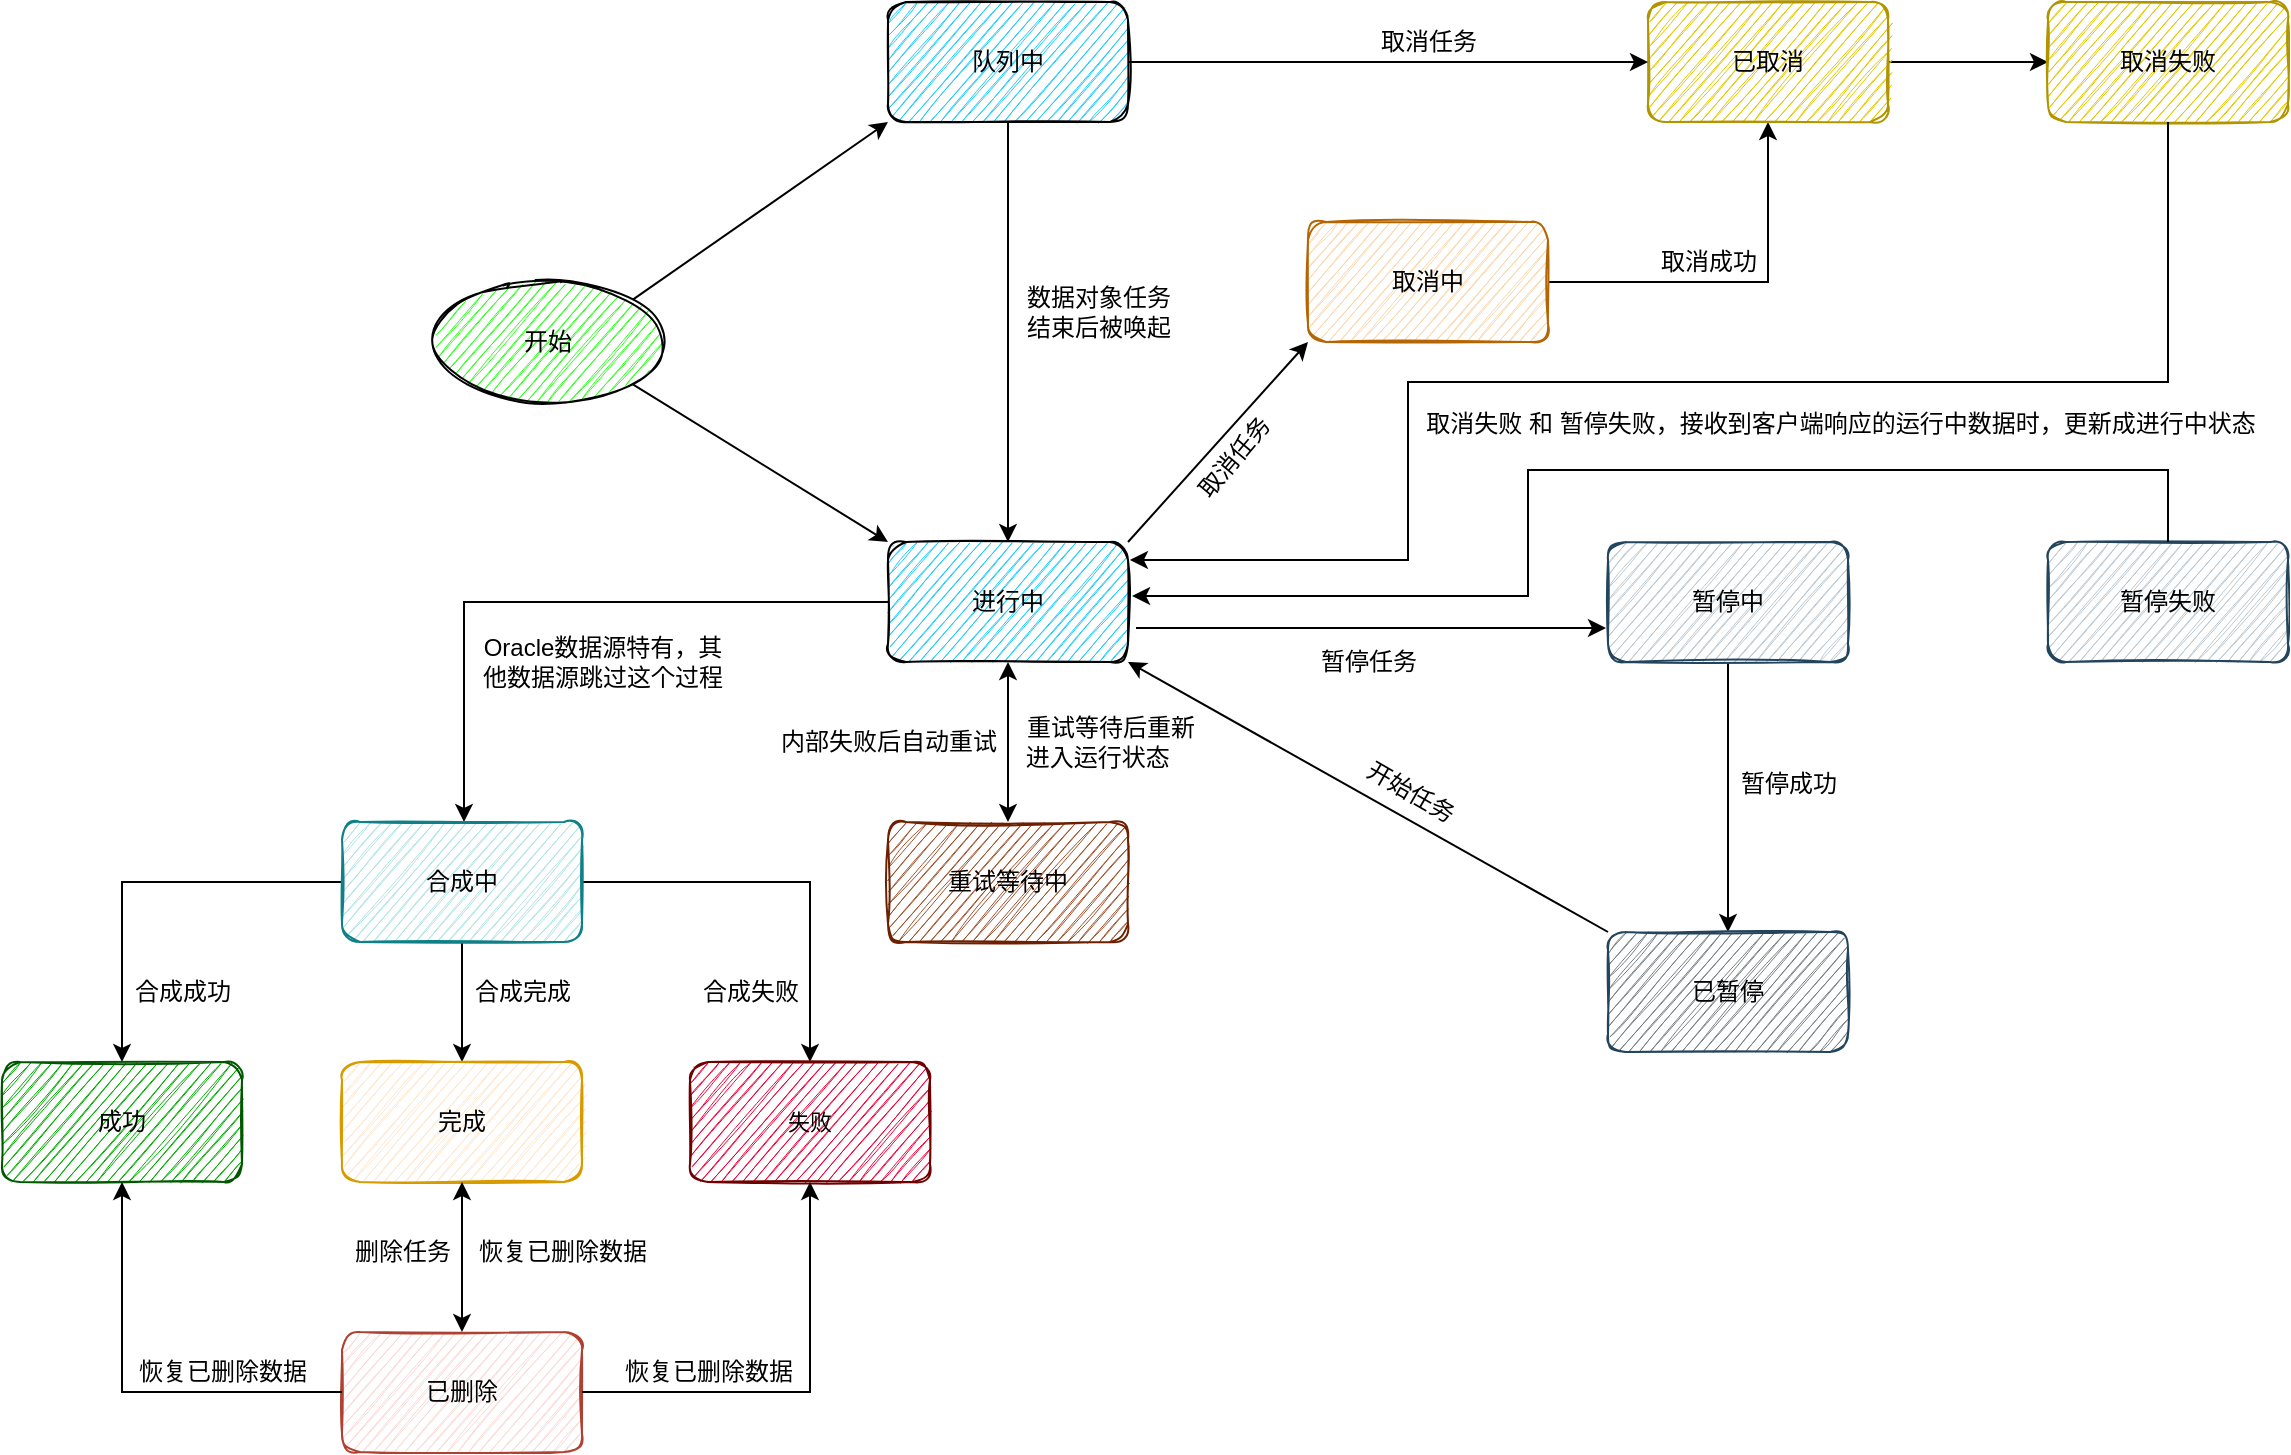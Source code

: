 <mxfile version="16.4.5" type="github">
  <diagram id="qINzFhqbTE6yxvJxC4iN" name="Page-1">
    <mxGraphModel dx="2249" dy="762" grid="1" gridSize="10" guides="1" tooltips="1" connect="1" arrows="1" fold="1" page="1" pageScale="1" pageWidth="827" pageHeight="1169" math="0" shadow="0">
      <root>
        <mxCell id="0" />
        <mxCell id="1" parent="0" />
        <mxCell id="IOZMn-XIOWkaTDg5bGpa-5" value="队列中" style="rounded=1;whiteSpace=wrap;html=1;sketch=1;fillColor=#1FCBFF;" parent="1" vertex="1">
          <mxGeometry x="180" y="90" width="120" height="60" as="geometry" />
        </mxCell>
        <mxCell id="IOZMn-XIOWkaTDg5bGpa-32" value="" style="edgeStyle=orthogonalEdgeStyle;rounded=0;orthogonalLoop=1;jettySize=auto;html=1;exitX=0;exitY=0.5;exitDx=0;exitDy=0;" parent="1" source="IOZMn-XIOWkaTDg5bGpa-6" target="IOZMn-XIOWkaTDg5bGpa-31" edge="1">
          <mxGeometry relative="1" as="geometry">
            <mxPoint x="33" y="410" as="sourcePoint" />
            <Array as="points">
              <mxPoint x="-32" y="390" />
            </Array>
          </mxGeometry>
        </mxCell>
        <mxCell id="IOZMn-XIOWkaTDg5bGpa-6" value="进行中" style="rounded=1;whiteSpace=wrap;html=1;sketch=1;fillColor=#1FCBFF;" parent="1" vertex="1">
          <mxGeometry x="180" y="360" width="120" height="60" as="geometry" />
        </mxCell>
        <mxCell id="IOZMn-XIOWkaTDg5bGpa-16" value="开始" style="ellipse;whiteSpace=wrap;html=1;rounded=1;sketch=1;fillColor=#2EFF1F;" parent="1" vertex="1">
          <mxGeometry x="-50" y="230" width="120" height="60" as="geometry" />
        </mxCell>
        <mxCell id="IOZMn-XIOWkaTDg5bGpa-20" value="" style="endArrow=classic;html=1;rounded=0;entryX=0;entryY=1;entryDx=0;entryDy=0;exitX=1;exitY=0;exitDx=0;exitDy=0;" parent="1" source="IOZMn-XIOWkaTDg5bGpa-16" target="IOZMn-XIOWkaTDg5bGpa-5" edge="1">
          <mxGeometry width="50" height="50" relative="1" as="geometry">
            <mxPoint x="130" y="230" as="sourcePoint" />
            <mxPoint x="180" y="180" as="targetPoint" />
          </mxGeometry>
        </mxCell>
        <mxCell id="IOZMn-XIOWkaTDg5bGpa-21" value="" style="endArrow=classic;html=1;rounded=0;exitX=1;exitY=1;exitDx=0;exitDy=0;entryX=0;entryY=0;entryDx=0;entryDy=0;" parent="1" source="IOZMn-XIOWkaTDg5bGpa-16" target="IOZMn-XIOWkaTDg5bGpa-6" edge="1">
          <mxGeometry width="50" height="50" relative="1" as="geometry">
            <mxPoint x="130" y="340" as="sourcePoint" />
            <mxPoint x="180" y="290" as="targetPoint" />
          </mxGeometry>
        </mxCell>
        <mxCell id="IOZMn-XIOWkaTDg5bGpa-28" value="" style="endArrow=classic;html=1;rounded=0;exitX=0.5;exitY=1;exitDx=0;exitDy=0;entryX=0.5;entryY=0;entryDx=0;entryDy=0;" parent="1" source="IOZMn-XIOWkaTDg5bGpa-5" target="IOZMn-XIOWkaTDg5bGpa-6" edge="1">
          <mxGeometry width="50" height="50" relative="1" as="geometry">
            <mxPoint x="270" y="420" as="sourcePoint" />
            <mxPoint x="330" y="370" as="targetPoint" />
          </mxGeometry>
        </mxCell>
        <mxCell id="IOZMn-XIOWkaTDg5bGpa-46" value="" style="edgeStyle=orthogonalEdgeStyle;rounded=0;orthogonalLoop=1;jettySize=auto;html=1;" parent="1" source="IOZMn-XIOWkaTDg5bGpa-31" target="IOZMn-XIOWkaTDg5bGpa-45" edge="1">
          <mxGeometry relative="1" as="geometry" />
        </mxCell>
        <mxCell id="IOZMn-XIOWkaTDg5bGpa-48" value="" style="edgeStyle=orthogonalEdgeStyle;rounded=0;orthogonalLoop=1;jettySize=auto;html=1;" parent="1" source="IOZMn-XIOWkaTDg5bGpa-31" target="IOZMn-XIOWkaTDg5bGpa-47" edge="1">
          <mxGeometry relative="1" as="geometry" />
        </mxCell>
        <mxCell id="IOZMn-XIOWkaTDg5bGpa-50" value="" style="edgeStyle=orthogonalEdgeStyle;rounded=0;orthogonalLoop=1;jettySize=auto;html=1;" parent="1" source="IOZMn-XIOWkaTDg5bGpa-31" target="IOZMn-XIOWkaTDg5bGpa-49" edge="1">
          <mxGeometry relative="1" as="geometry" />
        </mxCell>
        <mxCell id="IOZMn-XIOWkaTDg5bGpa-31" value="合成中" style="whiteSpace=wrap;html=1;fillColor=#b0e3e6;rounded=1;sketch=1;strokeColor=#0e8088;" parent="1" vertex="1">
          <mxGeometry x="-93" y="500" width="120" height="60" as="geometry" />
        </mxCell>
        <mxCell id="IOZMn-XIOWkaTDg5bGpa-39" value="" style="edgeStyle=orthogonalEdgeStyle;rounded=0;orthogonalLoop=1;jettySize=auto;html=1;" parent="1" source="IOZMn-XIOWkaTDg5bGpa-33" target="IOZMn-XIOWkaTDg5bGpa-38" edge="1">
          <mxGeometry relative="1" as="geometry" />
        </mxCell>
        <mxCell id="IOZMn-XIOWkaTDg5bGpa-33" value="取消中" style="whiteSpace=wrap;html=1;fillColor=#fad7ac;rounded=1;sketch=1;strokeColor=#b46504;" parent="1" vertex="1">
          <mxGeometry x="390" y="200" width="120" height="60" as="geometry" />
        </mxCell>
        <mxCell id="IOZMn-XIOWkaTDg5bGpa-35" value="取消任务" style="text;html=1;align=center;verticalAlign=middle;resizable=0;points=[];autosize=1;strokeColor=none;fillColor=none;" parent="1" vertex="1">
          <mxGeometry x="420" y="100" width="60" height="20" as="geometry" />
        </mxCell>
        <mxCell id="IOZMn-XIOWkaTDg5bGpa-36" value="" style="endArrow=classic;html=1;rounded=0;exitX=1;exitY=0;exitDx=0;exitDy=0;" parent="1" source="IOZMn-XIOWkaTDg5bGpa-6" edge="1">
          <mxGeometry width="50" height="50" relative="1" as="geometry">
            <mxPoint x="270" y="410" as="sourcePoint" />
            <mxPoint x="390" y="260" as="targetPoint" />
          </mxGeometry>
        </mxCell>
        <mxCell id="IOZMn-XIOWkaTDg5bGpa-37" value="取消任务" style="text;html=1;align=center;verticalAlign=middle;resizable=0;points=[];autosize=1;strokeColor=none;fillColor=none;rotation=-50;" parent="1" vertex="1">
          <mxGeometry x="323" y="308" width="60" height="20" as="geometry" />
        </mxCell>
        <mxCell id="IOZMn-XIOWkaTDg5bGpa-103" value="" style="edgeStyle=orthogonalEdgeStyle;rounded=0;orthogonalLoop=1;jettySize=auto;html=1;fontColor=#000000;" parent="1" source="IOZMn-XIOWkaTDg5bGpa-38" target="IOZMn-XIOWkaTDg5bGpa-102" edge="1">
          <mxGeometry relative="1" as="geometry" />
        </mxCell>
        <mxCell id="IOZMn-XIOWkaTDg5bGpa-38" value="已取消" style="whiteSpace=wrap;html=1;fillColor=#e3c800;strokeColor=#B09500;fontColor=#000000;rounded=1;sketch=1;" parent="1" vertex="1">
          <mxGeometry x="560" y="90" width="120" height="60" as="geometry" />
        </mxCell>
        <mxCell id="IOZMn-XIOWkaTDg5bGpa-40" value="取消成功" style="text;html=1;align=center;verticalAlign=middle;resizable=0;points=[];autosize=1;strokeColor=none;fillColor=none;" parent="1" vertex="1">
          <mxGeometry x="560" y="210" width="60" height="20" as="geometry" />
        </mxCell>
        <mxCell id="IOZMn-XIOWkaTDg5bGpa-41" value="&lt;span&gt;数据对象任务&lt;br&gt;结束后被唤起&lt;/span&gt;" style="text;html=1;align=center;verticalAlign=middle;resizable=0;points=[];autosize=1;strokeColor=none;fillColor=none;" parent="1" vertex="1">
          <mxGeometry x="240" y="230" width="90" height="30" as="geometry" />
        </mxCell>
        <mxCell id="IOZMn-XIOWkaTDg5bGpa-43" value="" style="endArrow=classic;html=1;rounded=0;entryX=0;entryY=0.5;entryDx=0;entryDy=0;exitX=1;exitY=0.5;exitDx=0;exitDy=0;" parent="1" source="IOZMn-XIOWkaTDg5bGpa-5" target="IOZMn-XIOWkaTDg5bGpa-38" edge="1">
          <mxGeometry width="50" height="50" relative="1" as="geometry">
            <mxPoint x="270" y="400" as="sourcePoint" />
            <mxPoint x="320" y="350" as="targetPoint" />
          </mxGeometry>
        </mxCell>
        <mxCell id="IOZMn-XIOWkaTDg5bGpa-44" value="Oracle数据源特有，其&lt;br&gt;他数据源跳过这个过程" style="text;html=1;align=center;verticalAlign=middle;resizable=0;points=[];autosize=1;strokeColor=none;fillColor=none;" parent="1" vertex="1">
          <mxGeometry x="-33" y="405" width="140" height="30" as="geometry" />
        </mxCell>
        <mxCell id="IOZMn-XIOWkaTDg5bGpa-45" value="&lt;font color=&quot;#000000&quot;&gt;成功&lt;/font&gt;" style="whiteSpace=wrap;html=1;fillColor=#00AB00;rounded=1;sketch=1;strokeColor=#005700;fontColor=#ffffff;" parent="1" vertex="1">
          <mxGeometry x="-263" y="620" width="120" height="60" as="geometry" />
        </mxCell>
        <mxCell id="IOZMn-XIOWkaTDg5bGpa-47" value="&lt;span&gt;	&lt;/span&gt;完成" style="whiteSpace=wrap;html=1;fillColor=#ffe6cc;rounded=1;sketch=1;strokeColor=#d79b00;" parent="1" vertex="1">
          <mxGeometry x="-93" y="620" width="120" height="60" as="geometry" />
        </mxCell>
        <mxCell id="IOZMn-XIOWkaTDg5bGpa-49" value="&lt;font color=&quot;#000000&quot; style=&quot;font-size: 11px&quot;&gt;失败&lt;/font&gt;" style="whiteSpace=wrap;html=1;fillColor=#F00037;rounded=1;sketch=1;fontColor=#ffffff;strokeColor=#6F0000;" parent="1" vertex="1">
          <mxGeometry x="81" y="620" width="120" height="60" as="geometry" />
        </mxCell>
        <mxCell id="IOZMn-XIOWkaTDg5bGpa-55" value="" style="edgeStyle=orthogonalEdgeStyle;rounded=0;orthogonalLoop=1;jettySize=auto;html=1;fontColor=#000000;" parent="1" source="IOZMn-XIOWkaTDg5bGpa-51" target="IOZMn-XIOWkaTDg5bGpa-54" edge="1">
          <mxGeometry relative="1" as="geometry" />
        </mxCell>
        <mxCell id="IOZMn-XIOWkaTDg5bGpa-51" value="&lt;span&gt;	&lt;/span&gt;暂停中" style="rounded=1;whiteSpace=wrap;html=1;sketch=1;fillColor=#bac8d3;strokeColor=#23445d;" parent="1" vertex="1">
          <mxGeometry x="540" y="360" width="120" height="60" as="geometry" />
        </mxCell>
        <mxCell id="IOZMn-XIOWkaTDg5bGpa-54" value="已暂停" style="rounded=1;whiteSpace=wrap;html=1;sketch=1;fillColor=#778087;strokeColor=#23445d;gradientColor=none;" parent="1" vertex="1">
          <mxGeometry x="540" y="555" width="120" height="60" as="geometry" />
        </mxCell>
        <mxCell id="IOZMn-XIOWkaTDg5bGpa-61" value="" style="endArrow=classic;html=1;rounded=0;fontColor=#000000;entryX=0;entryY=0.717;entryDx=0;entryDy=0;entryPerimeter=0;" parent="1" edge="1">
          <mxGeometry width="50" height="50" relative="1" as="geometry">
            <mxPoint x="304" y="403" as="sourcePoint" />
            <mxPoint x="539" y="403.02" as="targetPoint" />
          </mxGeometry>
        </mxCell>
        <mxCell id="IOZMn-XIOWkaTDg5bGpa-62" value="" style="endArrow=classic;html=1;rounded=0;fontColor=#000000;entryX=1;entryY=1;entryDx=0;entryDy=0;exitX=0;exitY=0;exitDx=0;exitDy=0;" parent="1" source="IOZMn-XIOWkaTDg5bGpa-54" target="IOZMn-XIOWkaTDg5bGpa-6" edge="1">
          <mxGeometry width="50" height="50" relative="1" as="geometry">
            <mxPoint x="270" y="570" as="sourcePoint" />
            <mxPoint x="320" y="520" as="targetPoint" />
          </mxGeometry>
        </mxCell>
        <mxCell id="IOZMn-XIOWkaTDg5bGpa-65" value="暂停成功" style="text;html=1;align=center;verticalAlign=middle;resizable=0;points=[];autosize=1;strokeColor=none;fillColor=none;fontColor=#000000;" parent="1" vertex="1">
          <mxGeometry x="600" y="471" width="60" height="20" as="geometry" />
        </mxCell>
        <mxCell id="IOZMn-XIOWkaTDg5bGpa-66" value="开始任务" style="text;html=1;align=center;verticalAlign=middle;resizable=0;points=[];autosize=1;strokeColor=none;fillColor=none;fontColor=#000000;rotation=30;" parent="1" vertex="1">
          <mxGeometry x="411" y="475" width="60" height="20" as="geometry" />
        </mxCell>
        <mxCell id="IOZMn-XIOWkaTDg5bGpa-67" value="已删除" style="whiteSpace=wrap;html=1;fillColor=#fad9d5;rounded=1;sketch=1;strokeColor=#ae4132;" parent="1" vertex="1">
          <mxGeometry x="-93" y="755" width="120" height="60" as="geometry" />
        </mxCell>
        <mxCell id="IOZMn-XIOWkaTDg5bGpa-69" value="" style="endArrow=classic;html=1;rounded=0;fontColor=#000000;exitX=1;exitY=0.5;exitDx=0;exitDy=0;entryX=0.5;entryY=1;entryDx=0;entryDy=0;" parent="1" source="IOZMn-XIOWkaTDg5bGpa-67" target="IOZMn-XIOWkaTDg5bGpa-49" edge="1">
          <mxGeometry width="50" height="50" relative="1" as="geometry">
            <mxPoint x="87" y="840" as="sourcePoint" />
            <mxPoint x="147" y="798" as="targetPoint" />
            <Array as="points">
              <mxPoint x="141" y="785" />
            </Array>
          </mxGeometry>
        </mxCell>
        <mxCell id="IOZMn-XIOWkaTDg5bGpa-70" value="" style="endArrow=classic;html=1;rounded=0;fontColor=#000000;entryX=0.5;entryY=1;entryDx=0;entryDy=0;exitX=0;exitY=0.5;exitDx=0;exitDy=0;" parent="1" source="IOZMn-XIOWkaTDg5bGpa-67" target="IOZMn-XIOWkaTDg5bGpa-45" edge="1">
          <mxGeometry width="50" height="50" relative="1" as="geometry">
            <mxPoint x="-203" y="780" as="sourcePoint" />
            <mxPoint x="-173" y="690" as="targetPoint" />
            <Array as="points">
              <mxPoint x="-203" y="785" />
            </Array>
          </mxGeometry>
        </mxCell>
        <mxCell id="IOZMn-XIOWkaTDg5bGpa-71" value="恢复已删除数据" style="text;html=1;align=center;verticalAlign=middle;resizable=0;points=[];autosize=1;strokeColor=none;fillColor=none;fontColor=#000000;" parent="1" vertex="1">
          <mxGeometry x="40" y="765" width="100" height="20" as="geometry" />
        </mxCell>
        <mxCell id="IOZMn-XIOWkaTDg5bGpa-72" value="恢复已删除数据" style="text;html=1;align=center;verticalAlign=middle;resizable=0;points=[];autosize=1;strokeColor=none;fillColor=none;fontColor=#000000;" parent="1" vertex="1">
          <mxGeometry x="-203" y="765" width="100" height="20" as="geometry" />
        </mxCell>
        <mxCell id="IOZMn-XIOWkaTDg5bGpa-73" value="" style="endArrow=classic;startArrow=classic;html=1;rounded=0;fontColor=#000000;entryX=0.5;entryY=1;entryDx=0;entryDy=0;exitX=0.5;exitY=0;exitDx=0;exitDy=0;" parent="1" source="IOZMn-XIOWkaTDg5bGpa-67" target="IOZMn-XIOWkaTDg5bGpa-47" edge="1">
          <mxGeometry width="50" height="50" relative="1" as="geometry">
            <mxPoint x="-53" y="750" as="sourcePoint" />
            <mxPoint x="-3" y="700" as="targetPoint" />
          </mxGeometry>
        </mxCell>
        <mxCell id="IOZMn-XIOWkaTDg5bGpa-74" value="删除任务" style="text;html=1;align=center;verticalAlign=middle;resizable=0;points=[];autosize=1;strokeColor=none;fillColor=none;fontColor=#000000;" parent="1" vertex="1">
          <mxGeometry x="-93" y="705" width="60" height="20" as="geometry" />
        </mxCell>
        <mxCell id="IOZMn-XIOWkaTDg5bGpa-75" value="恢复已删除数据" style="text;html=1;align=center;verticalAlign=middle;resizable=0;points=[];autosize=1;strokeColor=none;fillColor=none;fontColor=#000000;" parent="1" vertex="1">
          <mxGeometry x="-33" y="705" width="100" height="20" as="geometry" />
        </mxCell>
        <mxCell id="IOZMn-XIOWkaTDg5bGpa-79" value="暂停任务" style="text;html=1;align=center;verticalAlign=middle;resizable=0;points=[];autosize=1;strokeColor=none;fillColor=none;fontColor=#000000;rotation=0;" parent="1" vertex="1">
          <mxGeometry x="390" y="410" width="60" height="20" as="geometry" />
        </mxCell>
        <mxCell id="IOZMn-XIOWkaTDg5bGpa-81" value="合成失败" style="text;html=1;align=center;verticalAlign=middle;resizable=0;points=[];autosize=1;strokeColor=none;fillColor=none;fontColor=#000000;" parent="1" vertex="1">
          <mxGeometry x="81" y="575" width="60" height="20" as="geometry" />
        </mxCell>
        <mxCell id="IOZMn-XIOWkaTDg5bGpa-83" value="合成成功" style="text;html=1;align=center;verticalAlign=middle;resizable=0;points=[];autosize=1;strokeColor=none;fillColor=none;fontColor=#000000;" parent="1" vertex="1">
          <mxGeometry x="-203" y="575" width="60" height="20" as="geometry" />
        </mxCell>
        <mxCell id="IOZMn-XIOWkaTDg5bGpa-84" value="合成完成" style="text;html=1;align=center;verticalAlign=middle;resizable=0;points=[];autosize=1;strokeColor=none;fillColor=none;fontColor=#000000;" parent="1" vertex="1">
          <mxGeometry x="-33" y="575" width="60" height="20" as="geometry" />
        </mxCell>
        <mxCell id="IOZMn-XIOWkaTDg5bGpa-87" value="&lt;font color=&quot;#000000&quot;&gt;重试等待中&lt;/font&gt;" style="rounded=1;whiteSpace=wrap;html=1;sketch=1;fillColor=#a0522d;fontColor=#ffffff;strokeColor=#6D1F00;" parent="1" vertex="1">
          <mxGeometry x="180" y="500" width="120" height="60" as="geometry" />
        </mxCell>
        <mxCell id="IOZMn-XIOWkaTDg5bGpa-92" value="" style="endArrow=classic;startArrow=classic;html=1;rounded=0;fontColor=#000000;entryX=0.5;entryY=1;entryDx=0;entryDy=0;exitX=0.5;exitY=0;exitDx=0;exitDy=0;" parent="1" source="IOZMn-XIOWkaTDg5bGpa-87" target="IOZMn-XIOWkaTDg5bGpa-6" edge="1">
          <mxGeometry width="50" height="50" relative="1" as="geometry">
            <mxPoint x="220" y="480" as="sourcePoint" />
            <mxPoint x="270" y="430" as="targetPoint" />
          </mxGeometry>
        </mxCell>
        <mxCell id="IOZMn-XIOWkaTDg5bGpa-93" value="内部失败后自动重试" style="text;html=1;align=center;verticalAlign=middle;resizable=0;points=[];autosize=1;strokeColor=none;fillColor=none;fontColor=#000000;" parent="1" vertex="1">
          <mxGeometry x="120" y="450" width="120" height="20" as="geometry" />
        </mxCell>
        <mxCell id="IOZMn-XIOWkaTDg5bGpa-94" value="重试等待后重新&lt;br&gt;进入运行状态&amp;nbsp; &amp;nbsp;&amp;nbsp;" style="text;html=1;align=center;verticalAlign=middle;resizable=0;points=[];autosize=1;strokeColor=none;fillColor=none;fontColor=#000000;" parent="1" vertex="1">
          <mxGeometry x="241" y="445" width="100" height="30" as="geometry" />
        </mxCell>
        <mxCell id="IOZMn-XIOWkaTDg5bGpa-95" value="暂停失败" style="rounded=1;whiteSpace=wrap;html=1;sketch=1;fillColor=#bac8d3;strokeColor=#23445d;" parent="1" vertex="1">
          <mxGeometry x="760" y="360" width="120" height="60" as="geometry" />
        </mxCell>
        <mxCell id="IOZMn-XIOWkaTDg5bGpa-102" value="取消失败" style="whiteSpace=wrap;html=1;fillColor=#e3c800;strokeColor=#B09500;fontColor=#000000;rounded=1;sketch=1;" parent="1" vertex="1">
          <mxGeometry x="760" y="90" width="120" height="60" as="geometry" />
        </mxCell>
        <mxCell id="IOZMn-XIOWkaTDg5bGpa-104" value="" style="endArrow=classic;html=1;rounded=0;fontColor=#000000;exitX=0.5;exitY=1;exitDx=0;exitDy=0;entryX=1.008;entryY=0.15;entryDx=0;entryDy=0;entryPerimeter=0;" parent="1" source="IOZMn-XIOWkaTDg5bGpa-102" target="IOZMn-XIOWkaTDg5bGpa-6" edge="1">
          <mxGeometry width="50" height="50" relative="1" as="geometry">
            <mxPoint x="270" y="390" as="sourcePoint" />
            <mxPoint x="410" y="360" as="targetPoint" />
            <Array as="points">
              <mxPoint x="820" y="280" />
              <mxPoint x="440" y="280" />
              <mxPoint x="440" y="369" />
            </Array>
          </mxGeometry>
        </mxCell>
        <mxCell id="IOZMn-XIOWkaTDg5bGpa-105" value="" style="endArrow=classic;html=1;rounded=0;fontColor=#000000;exitX=0.5;exitY=0;exitDx=0;exitDy=0;entryX=1.017;entryY=0.383;entryDx=0;entryDy=0;entryPerimeter=0;" parent="1" source="IOZMn-XIOWkaTDg5bGpa-95" edge="1">
          <mxGeometry width="50" height="50" relative="1" as="geometry">
            <mxPoint x="828.04" y="364" as="sourcePoint" />
            <mxPoint x="302.04" y="386.98" as="targetPoint" />
            <Array as="points">
              <mxPoint x="820" y="324" />
              <mxPoint x="560" y="324" />
              <mxPoint x="500" y="324" />
              <mxPoint x="500" y="387" />
            </Array>
          </mxGeometry>
        </mxCell>
        <mxCell id="IOZMn-XIOWkaTDg5bGpa-106" value="取消失败 和 暂停失败，接收到客户端响应的运行中数据时，更新成进行中状态" style="text;html=1;align=center;verticalAlign=middle;resizable=0;points=[];autosize=1;strokeColor=none;fillColor=none;fontColor=#000000;" parent="1" vertex="1">
          <mxGeometry x="441" y="291" width="430" height="20" as="geometry" />
        </mxCell>
      </root>
    </mxGraphModel>
  </diagram>
</mxfile>
